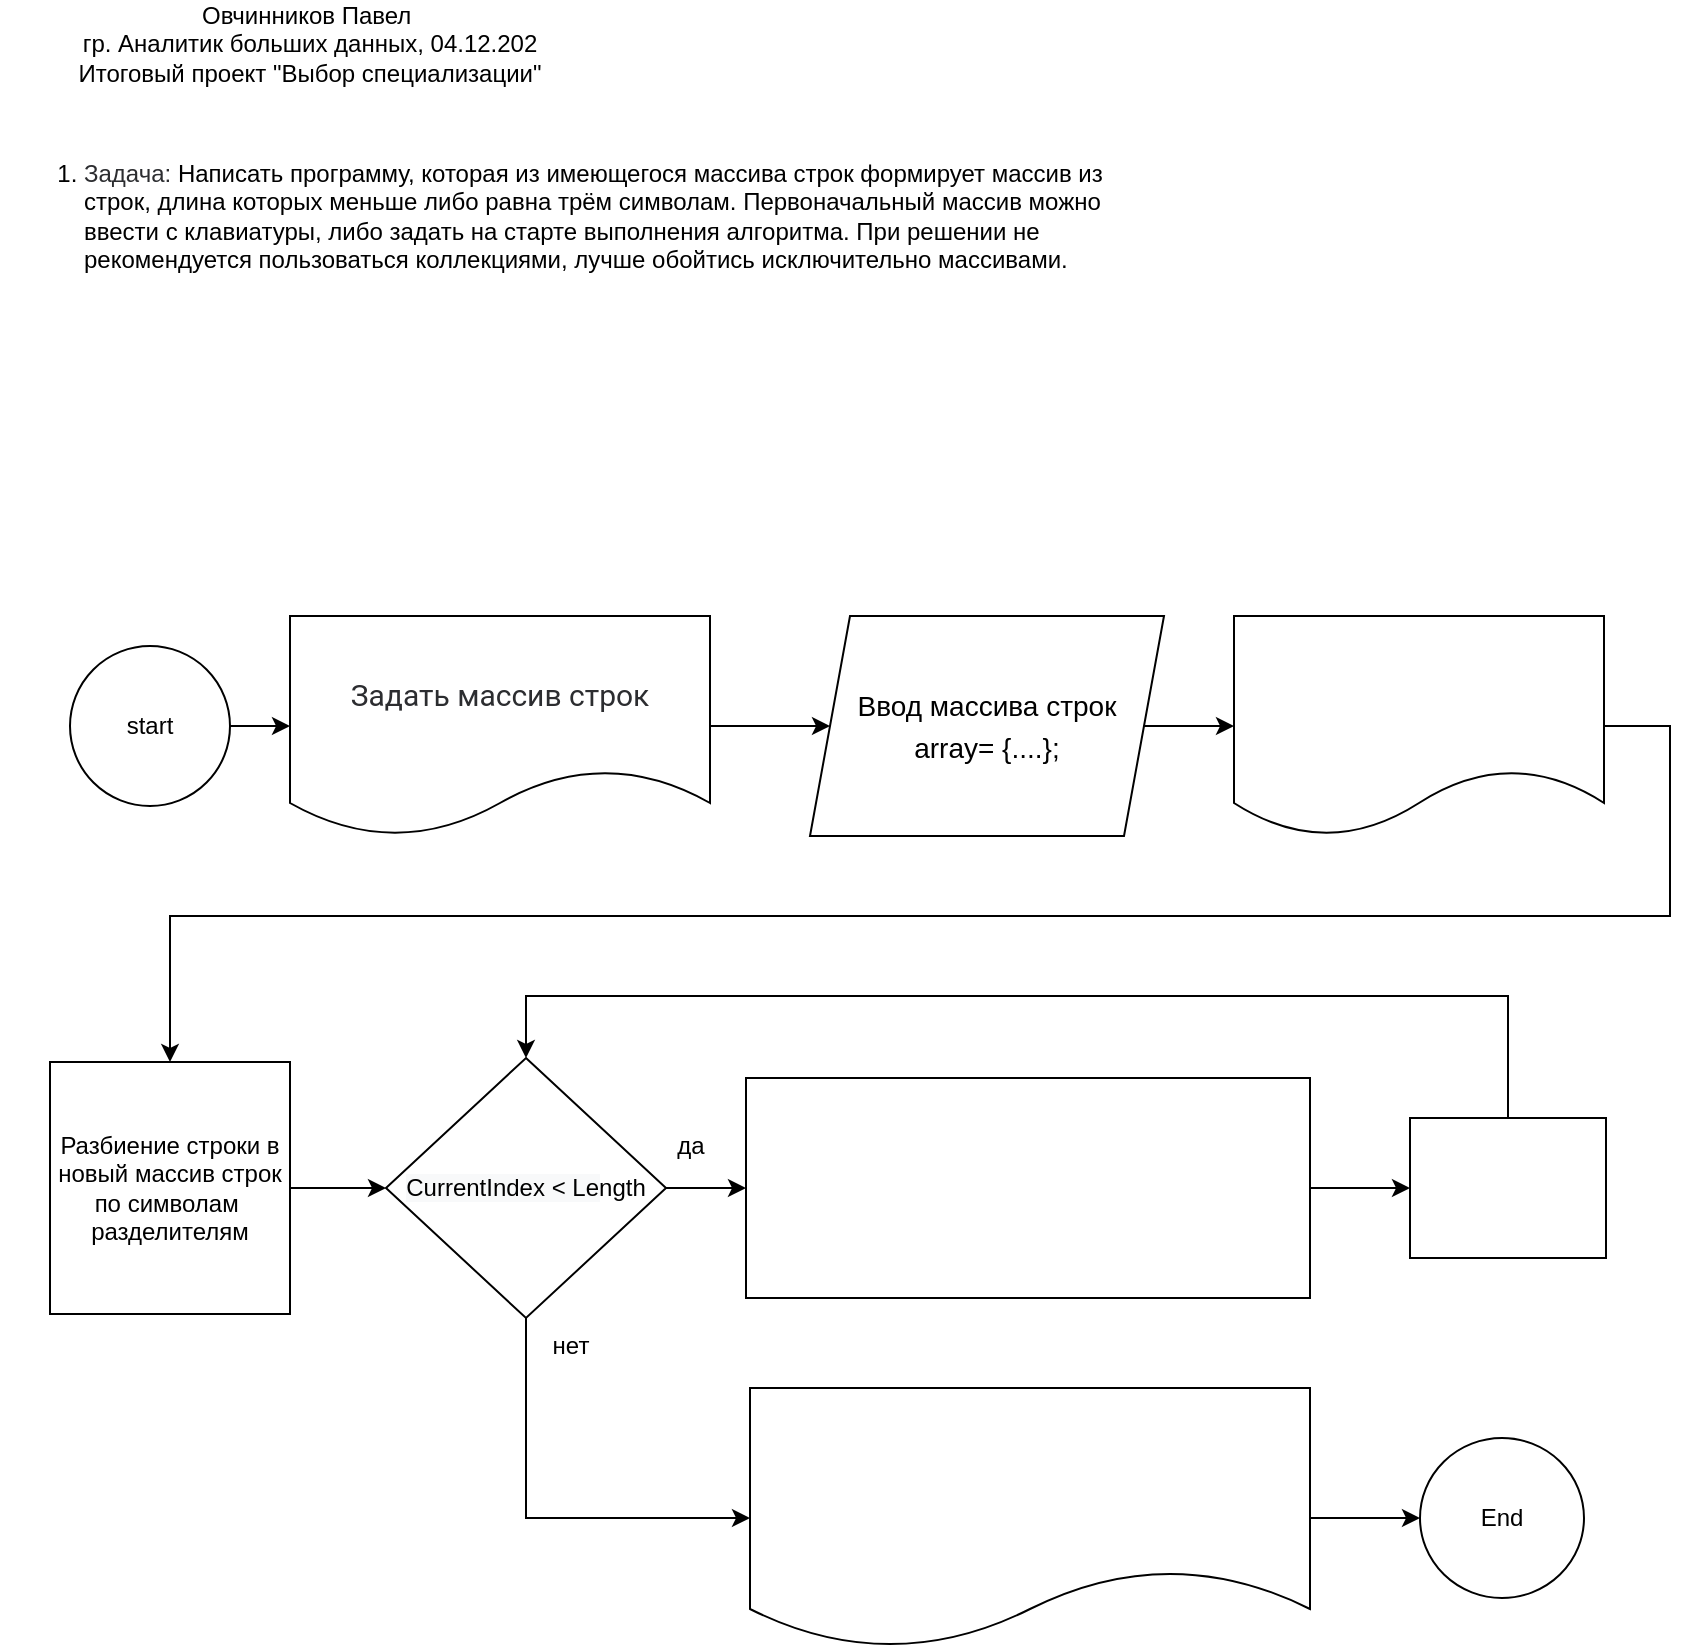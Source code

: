 <mxfile version="20.8.20" type="device"><diagram id="mdq_KaVVDeu8vhzBcC9Z" name="Page-1"><mxGraphModel dx="994" dy="506" grid="1" gridSize="10" guides="1" tooltips="1" connect="1" arrows="1" fold="1" page="1" pageScale="1" pageWidth="827" pageHeight="1169" math="0" shadow="0"><root><mxCell id="0"/><mxCell id="1" parent="0"/><mxCell id="LcoagBzgNtSC14dOZa3d-4" value="&lt;ol style=&quot;box-sizing: border-box; margin-top: 0px; margin-bottom: 10px; orphans: 2; text-align: start; text-indent: 0px; widows: 2; background-color: rgb(255, 255, 255); text-decoration-thickness: initial; text-decoration-style: initial; text-decoration-color: initial;&quot;&gt;&lt;li style=&quot;box-sizing: border-box;&quot;&gt;&lt;span style=&quot;color: rgb(44, 45, 48);&quot;&gt;Задача:&amp;nbsp;&lt;/span&gt;Написать программу, которая из имеющегося массива строк формирует массив из строк, длина которых меньше либо равна трём символам. Первоначальный массив можно ввести с клавиатуры, либо задать на старте выполнения алгоритма. При решении не рекомендуется пользоваться коллекциями, лучше обойтись исключительно массивами.&lt;/li&gt;&lt;/ol&gt;" style="text;whiteSpace=wrap;html=1;fontSize=12;fontFamily=Helvetica;" parent="1" vertex="1"><mxGeometry x="15" y="85" width="560" height="70" as="geometry"/></mxCell><mxCell id="LcoagBzgNtSC14dOZa3d-5" value="" style="edgeStyle=orthogonalEdgeStyle;rounded=0;orthogonalLoop=1;jettySize=auto;html=1;fontFamily=Helvetica;fontSize=12;" parent="1" source="LcoagBzgNtSC14dOZa3d-6" target="LcoagBzgNtSC14dOZa3d-8" edge="1"><mxGeometry relative="1" as="geometry"/></mxCell><mxCell id="LcoagBzgNtSC14dOZa3d-6" value="start" style="ellipse;whiteSpace=wrap;html=1;" parent="1" vertex="1"><mxGeometry x="50" y="335" width="80" height="80" as="geometry"/></mxCell><mxCell id="LcoagBzgNtSC14dOZa3d-7" value="" style="edgeStyle=orthogonalEdgeStyle;rounded=0;orthogonalLoop=1;jettySize=auto;html=1;fontFamily=Helvetica;fontSize=12;" parent="1" source="LcoagBzgNtSC14dOZa3d-8" target="LcoagBzgNtSC14dOZa3d-10" edge="1"><mxGeometry relative="1" as="geometry"/></mxCell><mxCell id="LcoagBzgNtSC14dOZa3d-8" value="&lt;span style=&quot;color: rgb(44, 45, 48); font-family: Roboto, &amp;quot;San Francisco&amp;quot;, &amp;quot;Helvetica Neue&amp;quot;, Helvetica, Arial; font-size: 15px; text-align: left; background-color: rgb(255, 255, 255);&quot;&gt;Задать массив строк&lt;/span&gt;" style="shape=document;whiteSpace=wrap;html=1;boundedLbl=1;" parent="1" vertex="1"><mxGeometry x="160" y="320" width="210" height="110" as="geometry"/></mxCell><mxCell id="LcoagBzgNtSC14dOZa3d-9" value="" style="edgeStyle=orthogonalEdgeStyle;rounded=0;orthogonalLoop=1;jettySize=auto;html=1;fontFamily=Helvetica;fontSize=12;" parent="1" source="LcoagBzgNtSC14dOZa3d-10" target="LcoagBzgNtSC14dOZa3d-14" edge="1"><mxGeometry relative="1" as="geometry"/></mxCell><mxCell id="LcoagBzgNtSC14dOZa3d-10" value="&lt;code style=&quot;line-height: 21px; text-align: left; font-size: 14px; font-family: var(--code-font-family)  !important; border-radius: 0px !important; background: none !important; border: 0px !important; inset: auto !important; float: none !important; height: auto !important; margin: 0px !important; outline: 0px !important; overflow: visible !important; padding: 0px !important; position: static !important; vertical-align: baseline !important; width: auto !important; box-sizing: content-box !important; min-height: auto !important;&quot; class=&quot;java plain&quot;&gt;Ввод массива строк&lt;br&gt;array= {....&lt;/code&gt;&lt;code style=&quot;line-height: 21px; text-align: left; font-size: 14px; font-family: var(--code-font-family)  !important; border-radius: 0px !important; background: none !important; border: 0px !important; inset: auto !important; float: none !important; height: auto !important; margin: 0px !important; outline: 0px !important; overflow: visible !important; padding: 0px !important; position: static !important; vertical-align: baseline !important; width: auto !important; box-sizing: content-box !important; min-height: auto !important;&quot; class=&quot;java plain&quot;&gt;};&lt;/code&gt;" style="shape=parallelogram;perimeter=parallelogramPerimeter;whiteSpace=wrap;html=1;fixedSize=1;" parent="1" vertex="1"><mxGeometry x="420" y="320" width="177" height="110" as="geometry"/></mxCell><mxCell id="LcoagBzgNtSC14dOZa3d-11" value="" style="edgeStyle=orthogonalEdgeStyle;rounded=0;orthogonalLoop=1;jettySize=auto;html=1;fontFamily=Helvetica;fontSize=12;" parent="1" source="LcoagBzgNtSC14dOZa3d-12" target="LcoagBzgNtSC14dOZa3d-24" edge="1"><mxGeometry relative="1" as="geometry"/></mxCell><mxCell id="LcoagBzgNtSC14dOZa3d-12" value="Разбиение строки в новый массив строк по символам&amp;nbsp; разделителям" style="whiteSpace=wrap;html=1;" parent="1" vertex="1"><mxGeometry x="40" y="543" width="120" height="126" as="geometry"/></mxCell><mxCell id="LcoagBzgNtSC14dOZa3d-13" value="" style="edgeStyle=orthogonalEdgeStyle;rounded=0;orthogonalLoop=1;jettySize=auto;html=1;fontFamily=Helvetica;fontSize=12;exitX=1;exitY=0.5;exitDx=0;exitDy=0;entryX=0.5;entryY=0;entryDx=0;entryDy=0;" parent="1" source="LcoagBzgNtSC14dOZa3d-14" target="LcoagBzgNtSC14dOZa3d-12" edge="1"><mxGeometry relative="1" as="geometry"><Array as="points"><mxPoint x="850" y="375"/><mxPoint x="850" y="470"/><mxPoint x="100" y="470"/></Array><mxPoint x="215" y="505" as="targetPoint"/></mxGeometry></mxCell><mxCell id="LcoagBzgNtSC14dOZa3d-14" value="&lt;span style=&quot;color: rgb(0, 0, 0); font-family: Helvetica; font-size: 12px; font-style: normal; font-variant-ligatures: normal; font-variant-caps: normal; font-weight: 400; letter-spacing: normal; orphans: 2; text-align: center; text-indent: 0px; text-transform: none; widows: 2; word-spacing: 0px; -webkit-text-stroke-width: 0px; text-decoration-thickness: initial; text-decoration-style: initial; text-decoration-color: initial; background-color: rgb(248, 249, 250); float: none; display: inline !important;&quot;&gt;&lt;br&gt;&lt;/span&gt;" style="shape=document;whiteSpace=wrap;html=1;boundedLbl=1;" parent="1" vertex="1"><mxGeometry x="632" y="320" width="185" height="110" as="geometry"/></mxCell><mxCell id="LcoagBzgNtSC14dOZa3d-15" value="" style="edgeStyle=orthogonalEdgeStyle;rounded=0;orthogonalLoop=1;jettySize=auto;html=1;fontFamily=Helvetica;fontSize=12;" parent="1" source="LcoagBzgNtSC14dOZa3d-16" target="LcoagBzgNtSC14dOZa3d-17" edge="1"><mxGeometry relative="1" as="geometry"/></mxCell><mxCell id="LcoagBzgNtSC14dOZa3d-16" value="" style="shape=document;whiteSpace=wrap;html=1;boundedLbl=1;" parent="1" vertex="1"><mxGeometry x="390" y="706" width="280" height="130" as="geometry"/></mxCell><mxCell id="LcoagBzgNtSC14dOZa3d-17" value="End" style="ellipse;whiteSpace=wrap;html=1;" parent="1" vertex="1"><mxGeometry x="725" y="731" width="82" height="80" as="geometry"/></mxCell><mxCell id="LcoagBzgNtSC14dOZa3d-18" value="" style="edgeStyle=orthogonalEdgeStyle;rounded=0;orthogonalLoop=1;jettySize=auto;html=1;fontFamily=Helvetica;fontSize=12;entryX=0;entryY=0.5;entryDx=0;entryDy=0;" parent="1" source="LcoagBzgNtSC14dOZa3d-19" target="LcoagBzgNtSC14dOZa3d-21" edge="1"><mxGeometry relative="1" as="geometry"/></mxCell><mxCell id="LcoagBzgNtSC14dOZa3d-19" value="" style="whiteSpace=wrap;html=1;" parent="1" vertex="1"><mxGeometry x="388" y="551" width="282" height="110" as="geometry"/></mxCell><mxCell id="LcoagBzgNtSC14dOZa3d-20" value="" style="edgeStyle=orthogonalEdgeStyle;rounded=0;orthogonalLoop=1;jettySize=auto;html=1;fontFamily=Helvetica;fontSize=12;entryX=0.5;entryY=0;entryDx=0;entryDy=0;exitX=0.5;exitY=0;exitDx=0;exitDy=0;" parent="1" source="LcoagBzgNtSC14dOZa3d-21" target="LcoagBzgNtSC14dOZa3d-24" edge="1"><mxGeometry relative="1" as="geometry"><mxPoint x="1032" y="695" as="targetPoint"/><Array as="points"><mxPoint x="769" y="510"/><mxPoint x="278" y="510"/></Array></mxGeometry></mxCell><mxCell id="LcoagBzgNtSC14dOZa3d-21" value="&lt;span style=&quot;color: rgb(0, 0, 0); font-family: Helvetica; font-size: 12px; font-style: normal; font-variant-ligatures: normal; font-variant-caps: normal; font-weight: 400; letter-spacing: normal; orphans: 2; text-align: center; text-indent: 0px; text-transform: none; widows: 2; word-spacing: 0px; -webkit-text-stroke-width: 0px; background-color: rgb(248, 249, 250); text-decoration-thickness: initial; text-decoration-style: initial; text-decoration-color: initial; float: none; display: inline !important;&quot;&gt;&lt;br&gt;&lt;/span&gt;" style="whiteSpace=wrap;html=1;" parent="1" vertex="1"><mxGeometry x="720" y="571" width="98" height="70" as="geometry"/></mxCell><mxCell id="LcoagBzgNtSC14dOZa3d-22" value="" style="edgeStyle=orthogonalEdgeStyle;rounded=0;orthogonalLoop=1;jettySize=auto;html=1;fontFamily=Helvetica;fontSize=12;" parent="1" source="LcoagBzgNtSC14dOZa3d-24" target="LcoagBzgNtSC14dOZa3d-19" edge="1"><mxGeometry relative="1" as="geometry"><mxPoint x="390" y="606" as="targetPoint"/></mxGeometry></mxCell><mxCell id="LcoagBzgNtSC14dOZa3d-23" value="" style="edgeStyle=orthogonalEdgeStyle;rounded=0;orthogonalLoop=1;jettySize=auto;html=1;fontFamily=Helvetica;fontSize=12;entryX=0;entryY=0.5;entryDx=0;entryDy=0;" parent="1" source="LcoagBzgNtSC14dOZa3d-24" target="LcoagBzgNtSC14dOZa3d-16" edge="1"><mxGeometry relative="1" as="geometry"><mxPoint x="278.067" y="708.062" as="targetPoint"/><Array as="points"><mxPoint x="278" y="771"/></Array></mxGeometry></mxCell><mxCell id="LcoagBzgNtSC14dOZa3d-24" value="&lt;span style=&quot;color: rgb(0, 0, 0); font-family: Helvetica; font-size: 12px; font-style: normal; font-variant-ligatures: normal; font-variant-caps: normal; font-weight: 400; letter-spacing: normal; orphans: 2; text-align: center; text-indent: 0px; text-transform: none; widows: 2; word-spacing: 0px; -webkit-text-stroke-width: 0px; background-color: rgb(248, 249, 250); text-decoration-thickness: initial; text-decoration-style: initial; text-decoration-color: initial; float: none; display: inline !important;&quot;&gt;CurrentIndex &amp;lt; Le&lt;/span&gt;ngth" style="rhombus;whiteSpace=wrap;html=1;" parent="1" vertex="1"><mxGeometry x="208" y="541" width="140" height="130" as="geometry"/></mxCell><mxCell id="LcoagBzgNtSC14dOZa3d-25" value="да" style="text;html=1;align=center;verticalAlign=middle;resizable=0;points=[];autosize=1;strokeColor=none;fillColor=none;fontSize=12;fontFamily=Helvetica;" parent="1" vertex="1"><mxGeometry x="340" y="570" width="40" height="30" as="geometry"/></mxCell><mxCell id="LcoagBzgNtSC14dOZa3d-26" value="нет" style="text;html=1;align=center;verticalAlign=middle;resizable=0;points=[];autosize=1;strokeColor=none;fillColor=none;fontSize=12;fontFamily=Helvetica;" parent="1" vertex="1"><mxGeometry x="280" y="670" width="40" height="30" as="geometry"/></mxCell><mxCell id="LcoagBzgNtSC14dOZa3d-27" value="Овчинников Павел&amp;nbsp;&lt;br&gt;гр. Аналитик больших данных, 04.12.202&lt;br&gt;Итоговый проект &quot;Выбор специализации&quot;" style="text;html=1;strokeColor=none;fillColor=none;align=center;verticalAlign=middle;whiteSpace=wrap;rounded=0;" parent="1" vertex="1"><mxGeometry x="50" y="19" width="240" height="30" as="geometry"/></mxCell></root></mxGraphModel></diagram></mxfile>